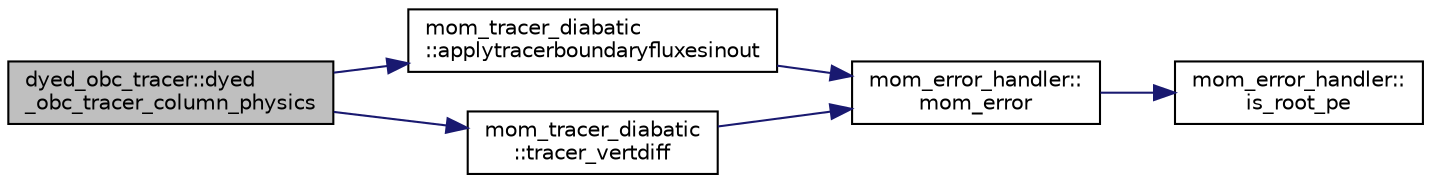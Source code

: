 digraph "dyed_obc_tracer::dyed_obc_tracer_column_physics"
{
 // INTERACTIVE_SVG=YES
 // LATEX_PDF_SIZE
  edge [fontname="Helvetica",fontsize="10",labelfontname="Helvetica",labelfontsize="10"];
  node [fontname="Helvetica",fontsize="10",shape=record];
  rankdir="LR";
  Node1 [label="dyed_obc_tracer::dyed\l_obc_tracer_column_physics",height=0.2,width=0.4,color="black", fillcolor="grey75", style="filled", fontcolor="black",tooltip="This subroutine applies diapycnal diffusion and any other column tracer physics or chemistry to the t..."];
  Node1 -> Node2 [color="midnightblue",fontsize="10",style="solid",fontname="Helvetica"];
  Node2 [label="mom_tracer_diabatic\l::applytracerboundaryfluxesinout",height=0.2,width=0.4,color="black", fillcolor="white", style="filled",URL="$namespacemom__tracer__diabatic.html#ad4d3d4de0f2b84c15bccc5eb2f767df3",tooltip="This routine is modeled after applyBoundaryFluxesInOut in MOM_diabatic_aux.F90 NOTE: Please note that..."];
  Node2 -> Node3 [color="midnightblue",fontsize="10",style="solid",fontname="Helvetica"];
  Node3 [label="mom_error_handler::\lmom_error",height=0.2,width=0.4,color="black", fillcolor="white", style="filled",URL="$namespacemom__error__handler.html#a460cfb79a06c29fc249952c2a3710d67",tooltip="This provides a convenient interface for writing an mpp_error message with run-time filter based on a..."];
  Node3 -> Node4 [color="midnightblue",fontsize="10",style="solid",fontname="Helvetica"];
  Node4 [label="mom_error_handler::\lis_root_pe",height=0.2,width=0.4,color="black", fillcolor="white", style="filled",URL="$namespacemom__error__handler.html#ad5f00a53059c72fe2332d1436c80ca71",tooltip="This returns .true. if the current PE is the root PE."];
  Node1 -> Node5 [color="midnightblue",fontsize="10",style="solid",fontname="Helvetica"];
  Node5 [label="mom_tracer_diabatic\l::tracer_vertdiff",height=0.2,width=0.4,color="black", fillcolor="white", style="filled",URL="$namespacemom__tracer__diabatic.html#ac5d57973547cc4ed3a89808d3910943e",tooltip="This subroutine solves a tridiagonal equation for the final tracer concentrations after the dual-entr..."];
  Node5 -> Node3 [color="midnightblue",fontsize="10",style="solid",fontname="Helvetica"];
}
